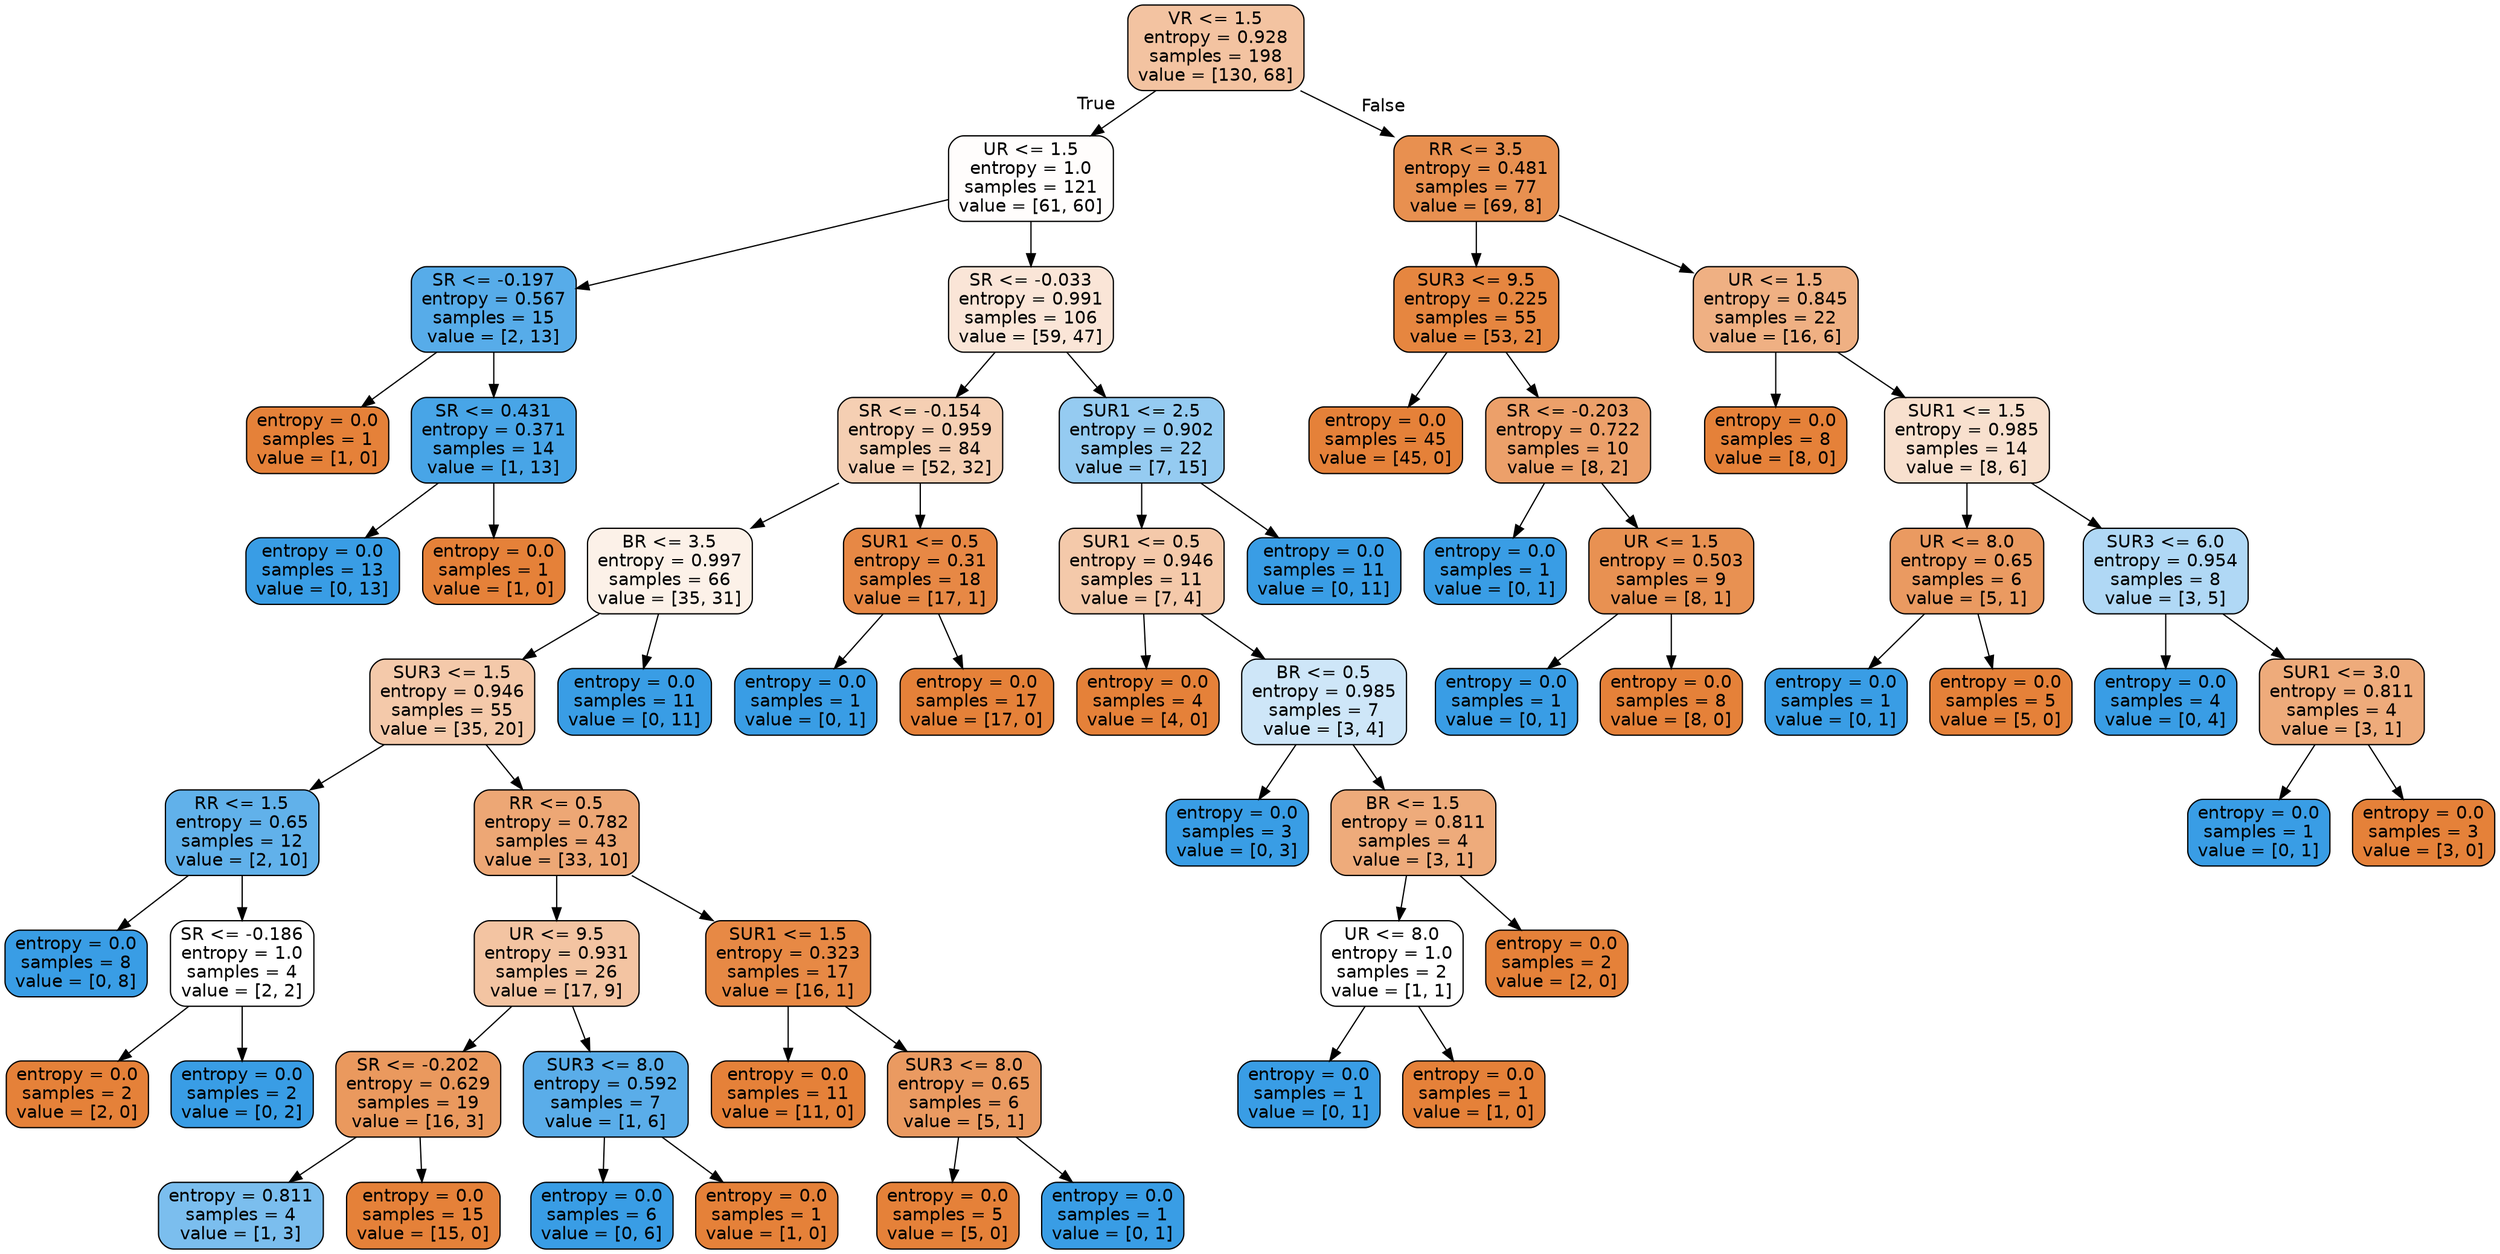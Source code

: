 digraph Tree {
node [shape=box, style="filled, rounded", color="black", fontname="helvetica"] ;
edge [fontname="helvetica"] ;
0 [label="VR <= 1.5\nentropy = 0.928\nsamples = 198\nvalue = [130, 68]", fillcolor="#f3c3a1"] ;
1 [label="UR <= 1.5\nentropy = 1.0\nsamples = 121\nvalue = [61, 60]", fillcolor="#fffdfc"] ;
0 -> 1 [labeldistance=2.5, labelangle=45, headlabel="True"] ;
2 [label="SR <= -0.197\nentropy = 0.567\nsamples = 15\nvalue = [2, 13]", fillcolor="#57ace9"] ;
1 -> 2 ;
3 [label="entropy = 0.0\nsamples = 1\nvalue = [1, 0]", fillcolor="#e58139"] ;
2 -> 3 ;
4 [label="SR <= 0.431\nentropy = 0.371\nsamples = 14\nvalue = [1, 13]", fillcolor="#48a5e7"] ;
2 -> 4 ;
5 [label="entropy = 0.0\nsamples = 13\nvalue = [0, 13]", fillcolor="#399de5"] ;
4 -> 5 ;
6 [label="entropy = 0.0\nsamples = 1\nvalue = [1, 0]", fillcolor="#e58139"] ;
4 -> 6 ;
7 [label="SR <= -0.033\nentropy = 0.991\nsamples = 106\nvalue = [59, 47]", fillcolor="#fae5d7"] ;
1 -> 7 ;
8 [label="SR <= -0.154\nentropy = 0.959\nsamples = 84\nvalue = [52, 32]", fillcolor="#f5cfb3"] ;
7 -> 8 ;
9 [label="BR <= 3.5\nentropy = 0.997\nsamples = 66\nvalue = [35, 31]", fillcolor="#fcf1e8"] ;
8 -> 9 ;
10 [label="SUR3 <= 1.5\nentropy = 0.946\nsamples = 55\nvalue = [35, 20]", fillcolor="#f4c9aa"] ;
9 -> 10 ;
11 [label="RR <= 1.5\nentropy = 0.65\nsamples = 12\nvalue = [2, 10]", fillcolor="#61b1ea"] ;
10 -> 11 ;
12 [label="entropy = 0.0\nsamples = 8\nvalue = [0, 8]", fillcolor="#399de5"] ;
11 -> 12 ;
13 [label="SR <= -0.186\nentropy = 1.0\nsamples = 4\nvalue = [2, 2]", fillcolor="#ffffff"] ;
11 -> 13 ;
14 [label="entropy = 0.0\nsamples = 2\nvalue = [2, 0]", fillcolor="#e58139"] ;
13 -> 14 ;
15 [label="entropy = 0.0\nsamples = 2\nvalue = [0, 2]", fillcolor="#399de5"] ;
13 -> 15 ;
16 [label="RR <= 0.5\nentropy = 0.782\nsamples = 43\nvalue = [33, 10]", fillcolor="#eda775"] ;
10 -> 16 ;
17 [label="UR <= 9.5\nentropy = 0.931\nsamples = 26\nvalue = [17, 9]", fillcolor="#f3c4a2"] ;
16 -> 17 ;
18 [label="SR <= -0.202\nentropy = 0.629\nsamples = 19\nvalue = [16, 3]", fillcolor="#ea995e"] ;
17 -> 18 ;
19 [label="entropy = 0.811\nsamples = 4\nvalue = [1, 3]", fillcolor="#7bbeee"] ;
18 -> 19 ;
20 [label="entropy = 0.0\nsamples = 15\nvalue = [15, 0]", fillcolor="#e58139"] ;
18 -> 20 ;
21 [label="SUR3 <= 8.0\nentropy = 0.592\nsamples = 7\nvalue = [1, 6]", fillcolor="#5aade9"] ;
17 -> 21 ;
22 [label="entropy = 0.0\nsamples = 6\nvalue = [0, 6]", fillcolor="#399de5"] ;
21 -> 22 ;
23 [label="entropy = 0.0\nsamples = 1\nvalue = [1, 0]", fillcolor="#e58139"] ;
21 -> 23 ;
24 [label="SUR1 <= 1.5\nentropy = 0.323\nsamples = 17\nvalue = [16, 1]", fillcolor="#e78945"] ;
16 -> 24 ;
25 [label="entropy = 0.0\nsamples = 11\nvalue = [11, 0]", fillcolor="#e58139"] ;
24 -> 25 ;
26 [label="SUR3 <= 8.0\nentropy = 0.65\nsamples = 6\nvalue = [5, 1]", fillcolor="#ea9a61"] ;
24 -> 26 ;
27 [label="entropy = 0.0\nsamples = 5\nvalue = [5, 0]", fillcolor="#e58139"] ;
26 -> 27 ;
28 [label="entropy = 0.0\nsamples = 1\nvalue = [0, 1]", fillcolor="#399de5"] ;
26 -> 28 ;
29 [label="entropy = 0.0\nsamples = 11\nvalue = [0, 11]", fillcolor="#399de5"] ;
9 -> 29 ;
30 [label="SUR1 <= 0.5\nentropy = 0.31\nsamples = 18\nvalue = [17, 1]", fillcolor="#e78845"] ;
8 -> 30 ;
31 [label="entropy = 0.0\nsamples = 1\nvalue = [0, 1]", fillcolor="#399de5"] ;
30 -> 31 ;
32 [label="entropy = 0.0\nsamples = 17\nvalue = [17, 0]", fillcolor="#e58139"] ;
30 -> 32 ;
33 [label="SUR1 <= 2.5\nentropy = 0.902\nsamples = 22\nvalue = [7, 15]", fillcolor="#95cbf1"] ;
7 -> 33 ;
34 [label="SUR1 <= 0.5\nentropy = 0.946\nsamples = 11\nvalue = [7, 4]", fillcolor="#f4c9aa"] ;
33 -> 34 ;
35 [label="entropy = 0.0\nsamples = 4\nvalue = [4, 0]", fillcolor="#e58139"] ;
34 -> 35 ;
36 [label="BR <= 0.5\nentropy = 0.985\nsamples = 7\nvalue = [3, 4]", fillcolor="#cee6f8"] ;
34 -> 36 ;
37 [label="entropy = 0.0\nsamples = 3\nvalue = [0, 3]", fillcolor="#399de5"] ;
36 -> 37 ;
38 [label="BR <= 1.5\nentropy = 0.811\nsamples = 4\nvalue = [3, 1]", fillcolor="#eeab7b"] ;
36 -> 38 ;
39 [label="UR <= 8.0\nentropy = 1.0\nsamples = 2\nvalue = [1, 1]", fillcolor="#ffffff"] ;
38 -> 39 ;
40 [label="entropy = 0.0\nsamples = 1\nvalue = [0, 1]", fillcolor="#399de5"] ;
39 -> 40 ;
41 [label="entropy = 0.0\nsamples = 1\nvalue = [1, 0]", fillcolor="#e58139"] ;
39 -> 41 ;
42 [label="entropy = 0.0\nsamples = 2\nvalue = [2, 0]", fillcolor="#e58139"] ;
38 -> 42 ;
43 [label="entropy = 0.0\nsamples = 11\nvalue = [0, 11]", fillcolor="#399de5"] ;
33 -> 43 ;
44 [label="RR <= 3.5\nentropy = 0.481\nsamples = 77\nvalue = [69, 8]", fillcolor="#e89050"] ;
0 -> 44 [labeldistance=2.5, labelangle=-45, headlabel="False"] ;
45 [label="SUR3 <= 9.5\nentropy = 0.225\nsamples = 55\nvalue = [53, 2]", fillcolor="#e68640"] ;
44 -> 45 ;
46 [label="entropy = 0.0\nsamples = 45\nvalue = [45, 0]", fillcolor="#e58139"] ;
45 -> 46 ;
47 [label="SR <= -0.203\nentropy = 0.722\nsamples = 10\nvalue = [8, 2]", fillcolor="#eca06a"] ;
45 -> 47 ;
48 [label="entropy = 0.0\nsamples = 1\nvalue = [0, 1]", fillcolor="#399de5"] ;
47 -> 48 ;
49 [label="UR <= 1.5\nentropy = 0.503\nsamples = 9\nvalue = [8, 1]", fillcolor="#e89152"] ;
47 -> 49 ;
50 [label="entropy = 0.0\nsamples = 1\nvalue = [0, 1]", fillcolor="#399de5"] ;
49 -> 50 ;
51 [label="entropy = 0.0\nsamples = 8\nvalue = [8, 0]", fillcolor="#e58139"] ;
49 -> 51 ;
52 [label="UR <= 1.5\nentropy = 0.845\nsamples = 22\nvalue = [16, 6]", fillcolor="#efb083"] ;
44 -> 52 ;
53 [label="entropy = 0.0\nsamples = 8\nvalue = [8, 0]", fillcolor="#e58139"] ;
52 -> 53 ;
54 [label="SUR1 <= 1.5\nentropy = 0.985\nsamples = 14\nvalue = [8, 6]", fillcolor="#f8e0ce"] ;
52 -> 54 ;
55 [label="UR <= 8.0\nentropy = 0.65\nsamples = 6\nvalue = [5, 1]", fillcolor="#ea9a61"] ;
54 -> 55 ;
56 [label="entropy = 0.0\nsamples = 1\nvalue = [0, 1]", fillcolor="#399de5"] ;
55 -> 56 ;
57 [label="entropy = 0.0\nsamples = 5\nvalue = [5, 0]", fillcolor="#e58139"] ;
55 -> 57 ;
58 [label="SUR3 <= 6.0\nentropy = 0.954\nsamples = 8\nvalue = [3, 5]", fillcolor="#b0d8f5"] ;
54 -> 58 ;
59 [label="entropy = 0.0\nsamples = 4\nvalue = [0, 4]", fillcolor="#399de5"] ;
58 -> 59 ;
60 [label="SUR1 <= 3.0\nentropy = 0.811\nsamples = 4\nvalue = [3, 1]", fillcolor="#eeab7b"] ;
58 -> 60 ;
61 [label="entropy = 0.0\nsamples = 1\nvalue = [0, 1]", fillcolor="#399de5"] ;
60 -> 61 ;
62 [label="entropy = 0.0\nsamples = 3\nvalue = [3, 0]", fillcolor="#e58139"] ;
60 -> 62 ;
}